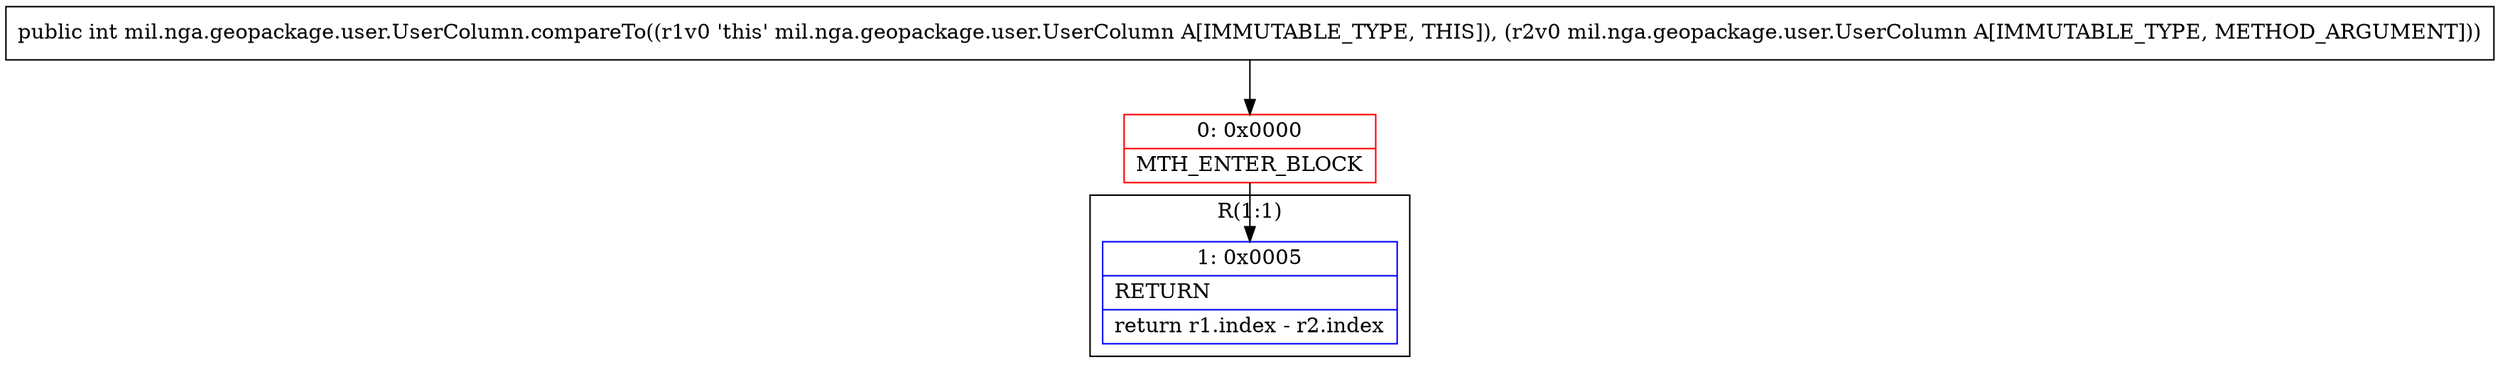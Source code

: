 digraph "CFG formil.nga.geopackage.user.UserColumn.compareTo(Lmil\/nga\/geopackage\/user\/UserColumn;)I" {
subgraph cluster_Region_704124213 {
label = "R(1:1)";
node [shape=record,color=blue];
Node_1 [shape=record,label="{1\:\ 0x0005|RETURN\l|return r1.index \- r2.index\l}"];
}
Node_0 [shape=record,color=red,label="{0\:\ 0x0000|MTH_ENTER_BLOCK\l}"];
MethodNode[shape=record,label="{public int mil.nga.geopackage.user.UserColumn.compareTo((r1v0 'this' mil.nga.geopackage.user.UserColumn A[IMMUTABLE_TYPE, THIS]), (r2v0 mil.nga.geopackage.user.UserColumn A[IMMUTABLE_TYPE, METHOD_ARGUMENT])) }"];
MethodNode -> Node_0;
Node_0 -> Node_1;
}

